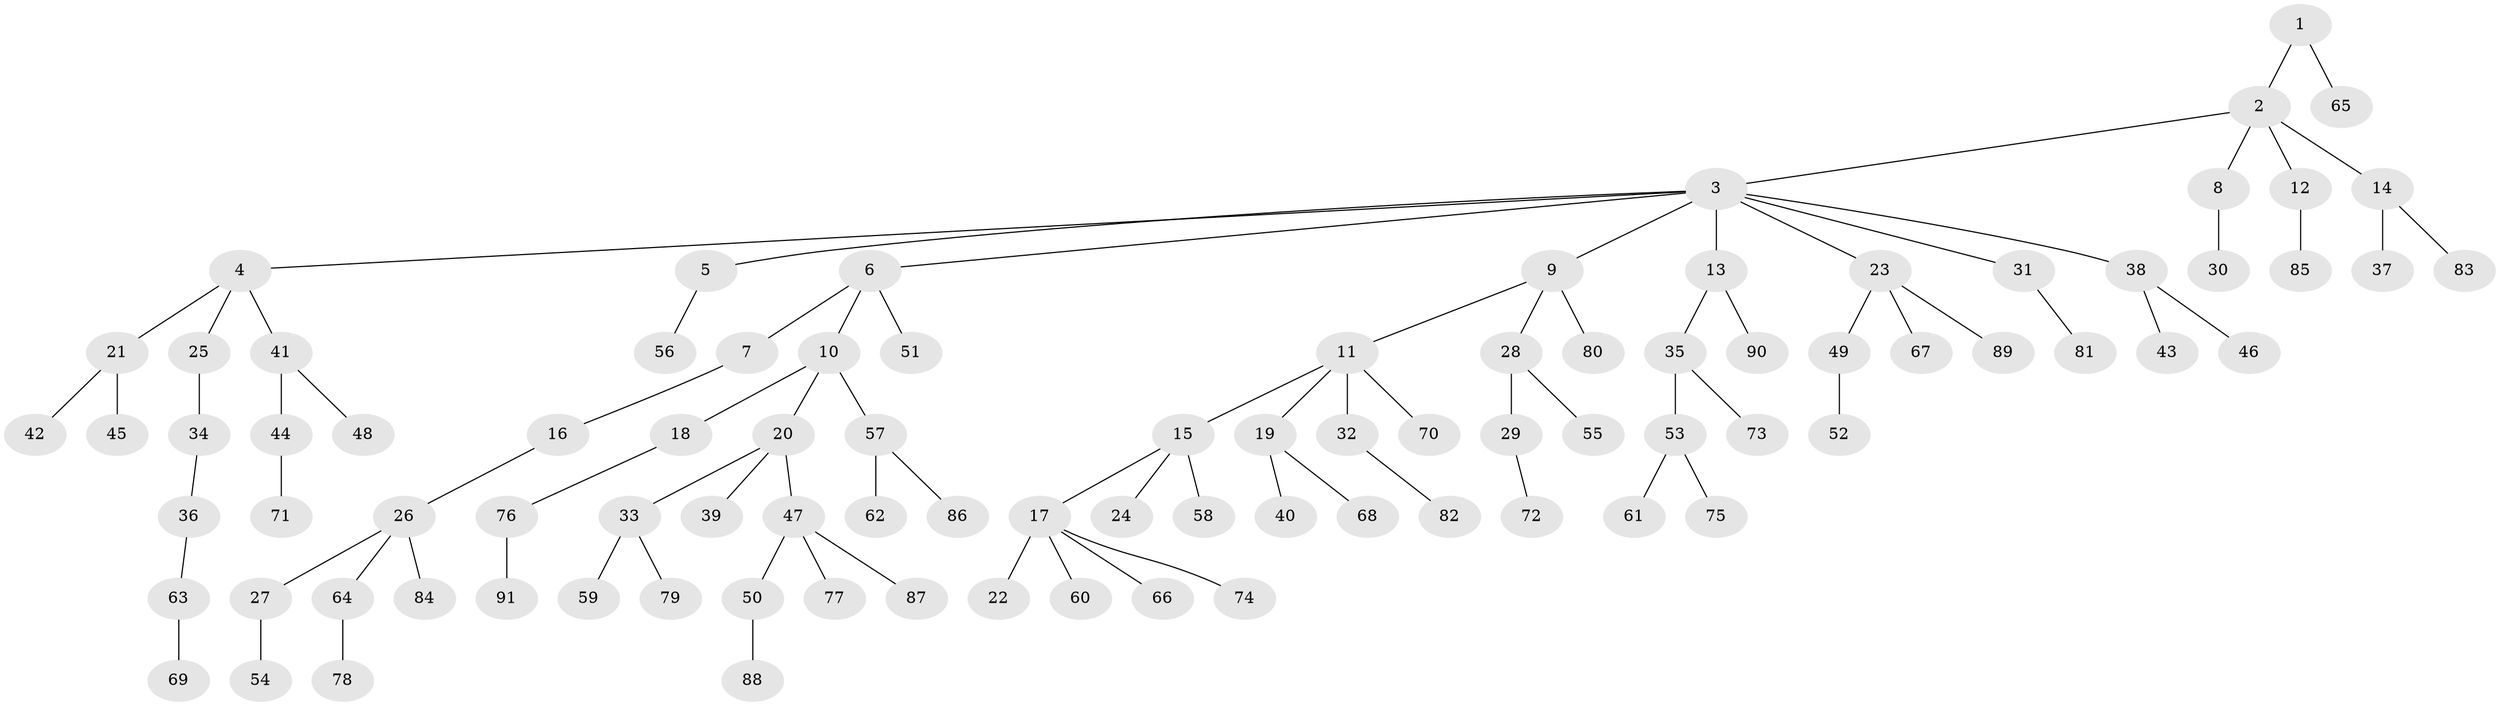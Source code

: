 // Generated by graph-tools (version 1.1) at 2025/50/03/09/25 03:50:18]
// undirected, 91 vertices, 90 edges
graph export_dot {
graph [start="1"]
  node [color=gray90,style=filled];
  1;
  2;
  3;
  4;
  5;
  6;
  7;
  8;
  9;
  10;
  11;
  12;
  13;
  14;
  15;
  16;
  17;
  18;
  19;
  20;
  21;
  22;
  23;
  24;
  25;
  26;
  27;
  28;
  29;
  30;
  31;
  32;
  33;
  34;
  35;
  36;
  37;
  38;
  39;
  40;
  41;
  42;
  43;
  44;
  45;
  46;
  47;
  48;
  49;
  50;
  51;
  52;
  53;
  54;
  55;
  56;
  57;
  58;
  59;
  60;
  61;
  62;
  63;
  64;
  65;
  66;
  67;
  68;
  69;
  70;
  71;
  72;
  73;
  74;
  75;
  76;
  77;
  78;
  79;
  80;
  81;
  82;
  83;
  84;
  85;
  86;
  87;
  88;
  89;
  90;
  91;
  1 -- 2;
  1 -- 65;
  2 -- 3;
  2 -- 8;
  2 -- 12;
  2 -- 14;
  3 -- 4;
  3 -- 5;
  3 -- 6;
  3 -- 9;
  3 -- 13;
  3 -- 23;
  3 -- 31;
  3 -- 38;
  4 -- 21;
  4 -- 25;
  4 -- 41;
  5 -- 56;
  6 -- 7;
  6 -- 10;
  6 -- 51;
  7 -- 16;
  8 -- 30;
  9 -- 11;
  9 -- 28;
  9 -- 80;
  10 -- 18;
  10 -- 20;
  10 -- 57;
  11 -- 15;
  11 -- 19;
  11 -- 32;
  11 -- 70;
  12 -- 85;
  13 -- 35;
  13 -- 90;
  14 -- 37;
  14 -- 83;
  15 -- 17;
  15 -- 24;
  15 -- 58;
  16 -- 26;
  17 -- 22;
  17 -- 60;
  17 -- 66;
  17 -- 74;
  18 -- 76;
  19 -- 40;
  19 -- 68;
  20 -- 33;
  20 -- 39;
  20 -- 47;
  21 -- 42;
  21 -- 45;
  23 -- 49;
  23 -- 67;
  23 -- 89;
  25 -- 34;
  26 -- 27;
  26 -- 64;
  26 -- 84;
  27 -- 54;
  28 -- 29;
  28 -- 55;
  29 -- 72;
  31 -- 81;
  32 -- 82;
  33 -- 59;
  33 -- 79;
  34 -- 36;
  35 -- 53;
  35 -- 73;
  36 -- 63;
  38 -- 43;
  38 -- 46;
  41 -- 44;
  41 -- 48;
  44 -- 71;
  47 -- 50;
  47 -- 77;
  47 -- 87;
  49 -- 52;
  50 -- 88;
  53 -- 61;
  53 -- 75;
  57 -- 62;
  57 -- 86;
  63 -- 69;
  64 -- 78;
  76 -- 91;
}
